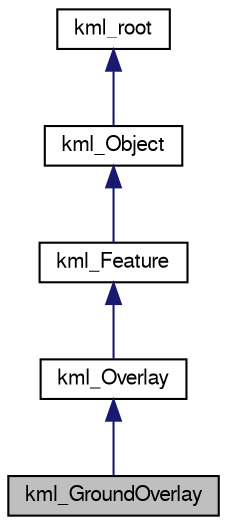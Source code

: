 digraph G
{
  bgcolor="transparent";
  edge [fontname="FreeSans",fontsize=10,labelfontname="FreeSans",labelfontsize=10];
  node [fontname="FreeSans",fontsize=10,shape=record];
  Node1 [label="kml_GroundOverlay",height=0.2,width=0.4,color="black", fillcolor="grey75", style="filled" fontcolor="black"];
  Node2 -> Node1 [dir=back,color="midnightblue",fontsize=10,style="solid",fontname="FreeSans"];
  Node2 [label="kml_Overlay",height=0.2,width=0.4,color="black",URL="$classkml__Overlay.html"];
  Node3 -> Node2 [dir=back,color="midnightblue",fontsize=10,style="solid",fontname="FreeSans"];
  Node3 [label="kml_Feature",height=0.2,width=0.4,color="black",URL="$classkml__Feature.html",tooltip="&lt;Feature&gt; rendering class."];
  Node4 -> Node3 [dir=back,color="midnightblue",fontsize=10,style="solid",fontname="FreeSans"];
  Node4 [label="kml_Object",height=0.2,width=0.4,color="black",URL="$classkml__Object.html"];
  Node5 -> Node4 [dir=back,color="midnightblue",fontsize=10,style="solid",fontname="FreeSans"];
  Node5 [label="kml_root",height=0.2,width=0.4,color="black",URL="$classkml__root.html",tooltip="hello dsqdqsd sdqsdsqd"];
}
